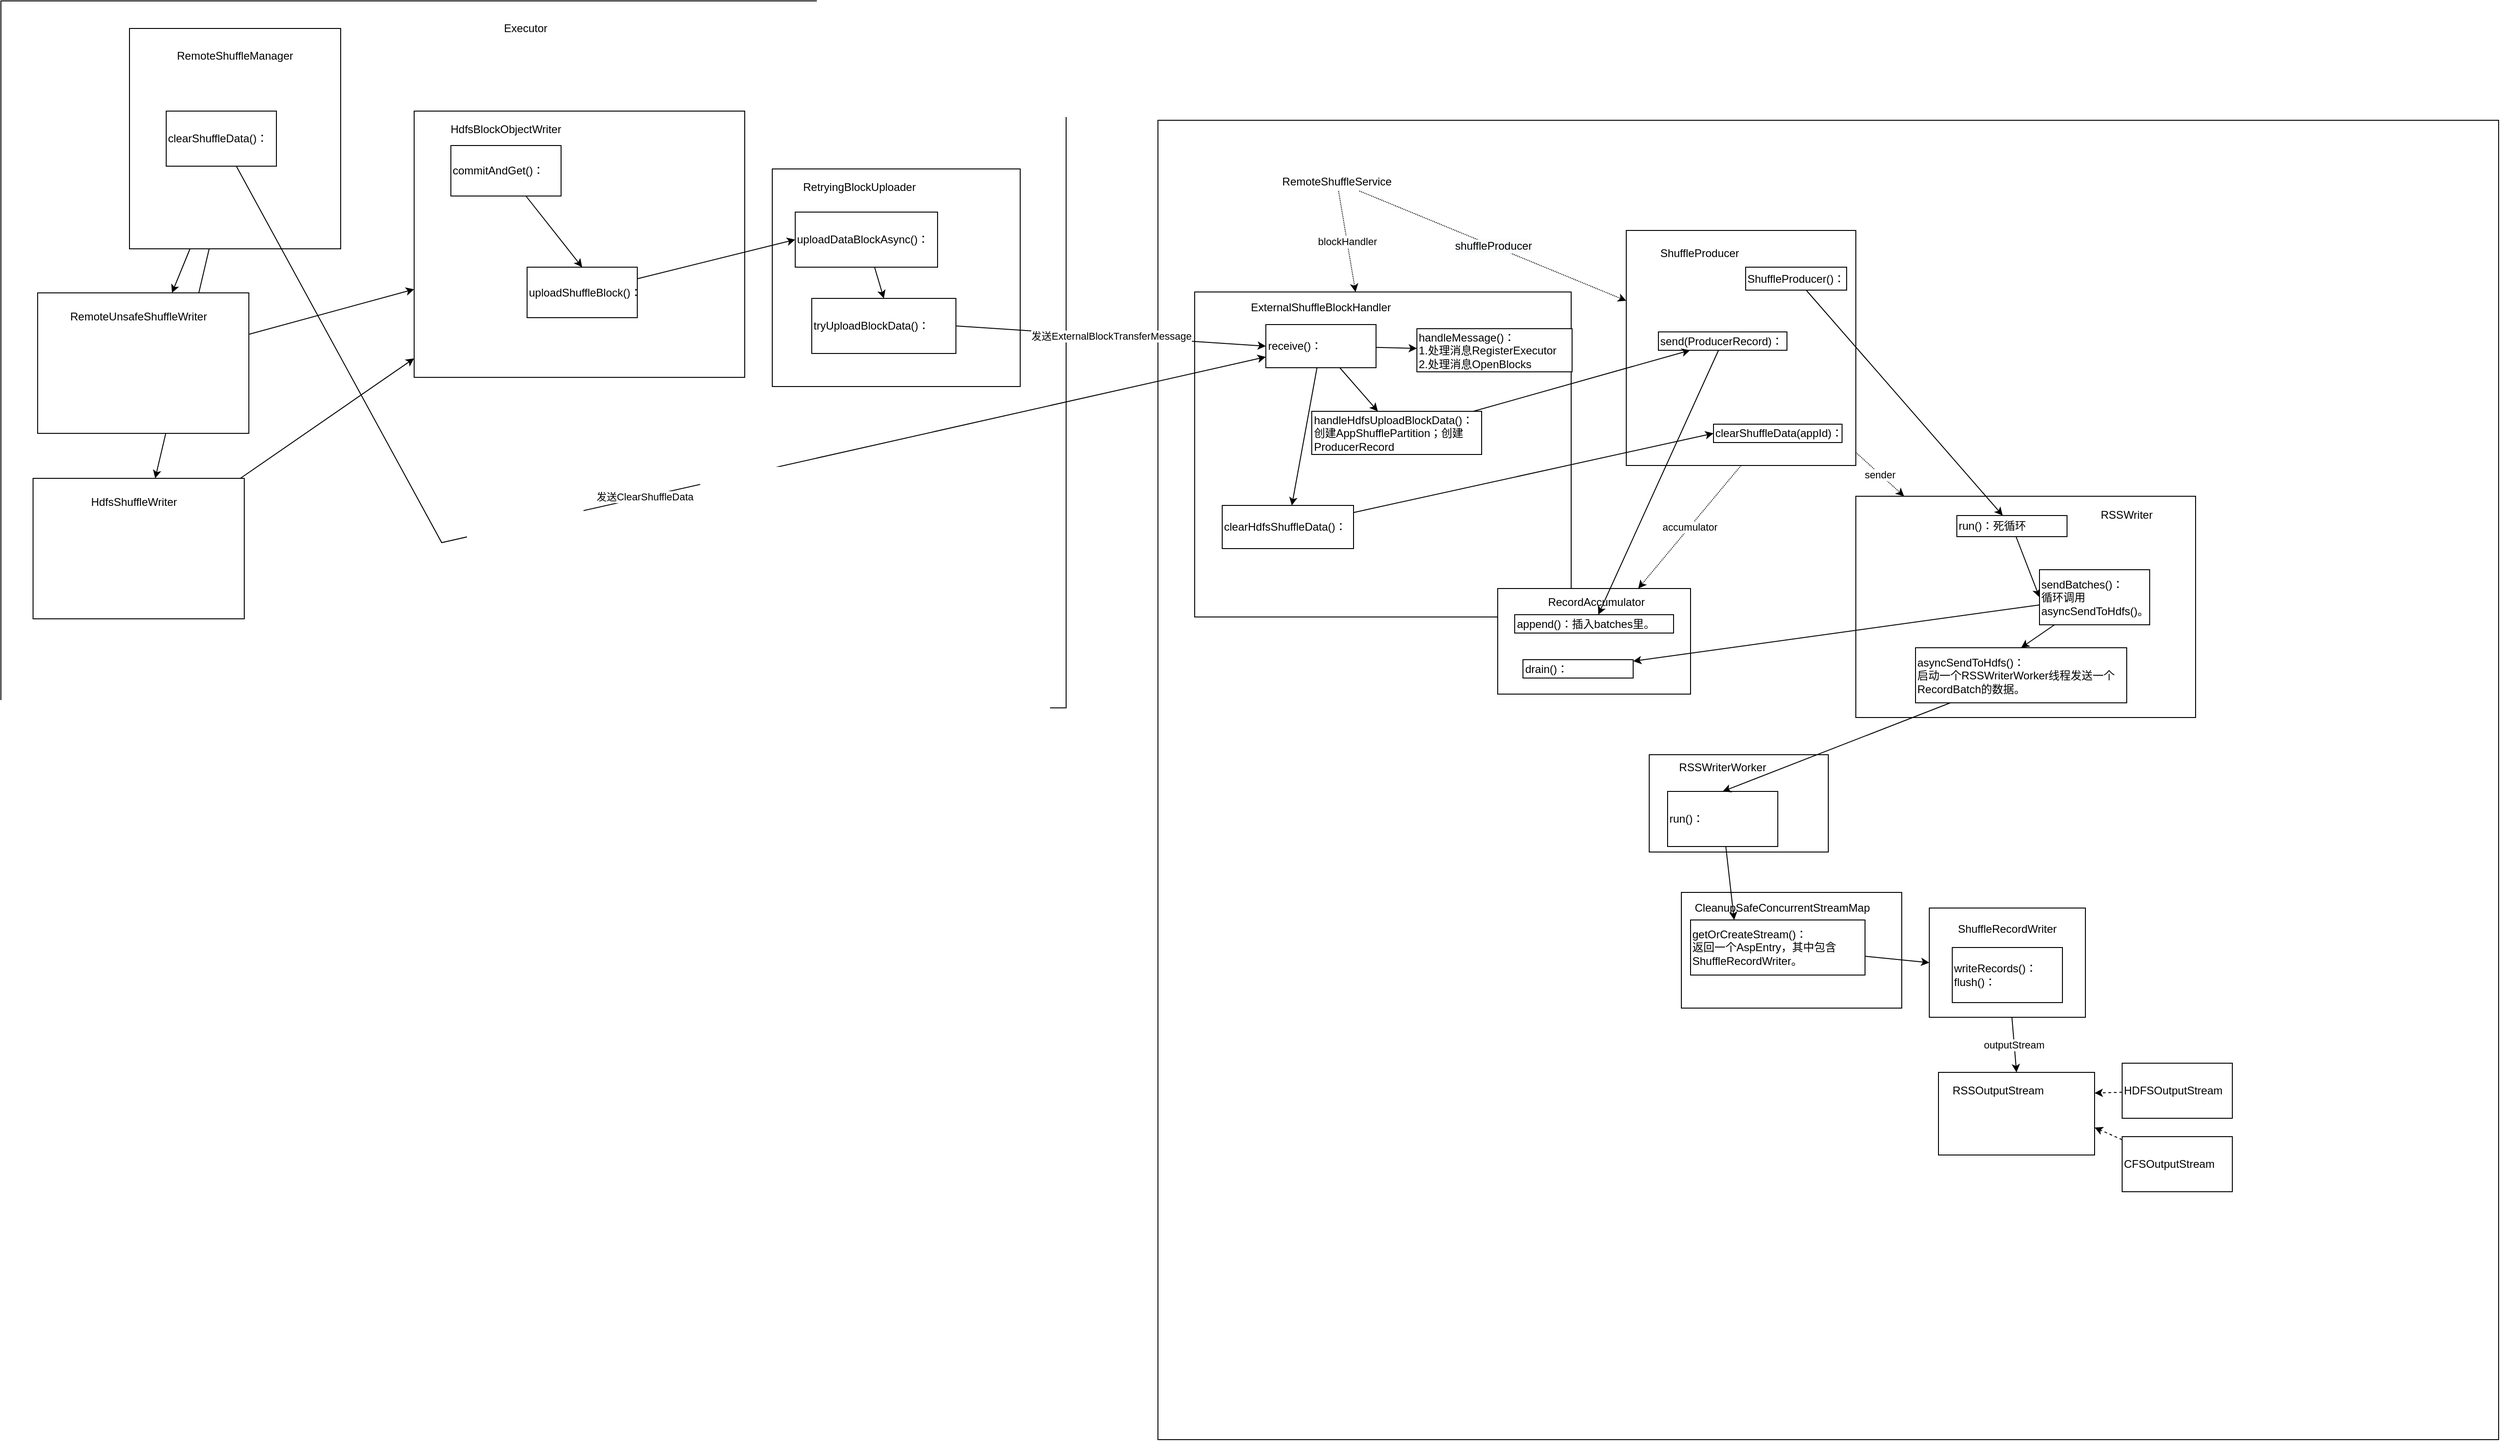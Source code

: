 <mxfile version="12.1.0" type="device" pages="1"><diagram id="qZLBrUxmzGfociKuZp_y" name="Page-1"><mxGraphModel dx="1920" dy="875" grid="1" gridSize="10" guides="1" tooltips="1" connect="1" arrows="1" fold="1" page="1" pageScale="1" pageWidth="827" pageHeight="1169" math="0" shadow="0"><root><mxCell id="0"/><mxCell id="1" parent="0"/><mxCell id="C5ec3AtGC49Ir7ZAN428-76" value="" style="rounded=0;whiteSpace=wrap;html=1;align=left;" vertex="1" parent="1"><mxGeometry x="-280" y="50" width="1160" height="770" as="geometry"/></mxCell><mxCell id="C5ec3AtGC49Ir7ZAN428-3" value="" style="rounded=0;whiteSpace=wrap;html=1;" vertex="1" parent="1"><mxGeometry x="980" y="180" width="1460" height="1437" as="geometry"/></mxCell><mxCell id="C5ec3AtGC49Ir7ZAN428-9" value="" style="rounded=0;whiteSpace=wrap;html=1;" vertex="1" parent="1"><mxGeometry x="1020" y="367" width="410" height="354" as="geometry"/></mxCell><mxCell id="4K1EQmV0nXOIVszWo9C4-5" value="" style="rounded=0;whiteSpace=wrap;html=1;" parent="1" vertex="1"><mxGeometry x="560" y="233" width="270" height="237" as="geometry"/></mxCell><mxCell id="4K1EQmV0nXOIVszWo9C4-1" value="" style="rounded=0;whiteSpace=wrap;html=1;" parent="1" vertex="1"><mxGeometry x="170" y="170" width="360" height="290" as="geometry"/></mxCell><mxCell id="4K1EQmV0nXOIVszWo9C4-2" value="HdfsBlockObjectWriter" style="text;html=1;strokeColor=none;fillColor=none;align=center;verticalAlign=middle;whiteSpace=wrap;rounded=0;" parent="1" vertex="1"><mxGeometry x="205" y="180" width="130" height="20" as="geometry"/></mxCell><mxCell id="C5ec3AtGC49Ir7ZAN428-2" style="edgeStyle=none;rounded=0;orthogonalLoop=1;jettySize=auto;html=1;entryX=0;entryY=0.5;entryDx=0;entryDy=0;" edge="1" parent="1" source="4K1EQmV0nXOIVszWo9C4-3" target="4K1EQmV0nXOIVszWo9C4-7"><mxGeometry relative="1" as="geometry"/></mxCell><mxCell id="4K1EQmV0nXOIVszWo9C4-3" value="uploadShuffleBlock()：" style="rounded=0;whiteSpace=wrap;html=1;align=left;" parent="1" vertex="1"><mxGeometry x="293" y="340" width="120" height="55" as="geometry"/></mxCell><mxCell id="C5ec3AtGC49Ir7ZAN428-1" style="rounded=0;orthogonalLoop=1;jettySize=auto;html=1;entryX=0.5;entryY=0;entryDx=0;entryDy=0;" edge="1" parent="1" source="4K1EQmV0nXOIVszWo9C4-4" target="4K1EQmV0nXOIVszWo9C4-3"><mxGeometry relative="1" as="geometry"/></mxCell><mxCell id="4K1EQmV0nXOIVszWo9C4-4" value="commitAndGet()：" style="rounded=0;whiteSpace=wrap;html=1;align=left;" parent="1" vertex="1"><mxGeometry x="210" y="207.5" width="120" height="55" as="geometry"/></mxCell><mxCell id="4K1EQmV0nXOIVszWo9C4-6" value="RetryingBlockUploader" style="text;html=1;strokeColor=none;fillColor=none;align=center;verticalAlign=middle;whiteSpace=wrap;rounded=0;" parent="1" vertex="1"><mxGeometry x="585" y="242.5" width="140" height="20" as="geometry"/></mxCell><mxCell id="C5ec3AtGC49Ir7ZAN428-6" value="发送ExternalBlockTransferMessage" style="edgeStyle=none;rounded=0;orthogonalLoop=1;jettySize=auto;html=1;entryX=0;entryY=0.5;entryDx=0;entryDy=0;exitX=1;exitY=0.5;exitDx=0;exitDy=0;" edge="1" parent="1" source="C5ec3AtGC49Ir7ZAN428-7" target="C5ec3AtGC49Ir7ZAN428-5"><mxGeometry relative="1" as="geometry"/></mxCell><mxCell id="C5ec3AtGC49Ir7ZAN428-8" style="edgeStyle=none;rounded=0;orthogonalLoop=1;jettySize=auto;html=1;entryX=0.5;entryY=0;entryDx=0;entryDy=0;" edge="1" parent="1" source="4K1EQmV0nXOIVszWo9C4-7" target="C5ec3AtGC49Ir7ZAN428-7"><mxGeometry relative="1" as="geometry"/></mxCell><mxCell id="4K1EQmV0nXOIVszWo9C4-7" value="uploadDataBlockAsync()：" style="rounded=0;whiteSpace=wrap;html=1;align=left;" parent="1" vertex="1"><mxGeometry x="585" y="280" width="155" height="60" as="geometry"/></mxCell><mxCell id="C5ec3AtGC49Ir7ZAN428-55" value="blockHandler" style="edgeStyle=none;rounded=0;orthogonalLoop=1;jettySize=auto;html=1;dashed=1;dashPattern=1 1;" edge="1" parent="1" source="C5ec3AtGC49Ir7ZAN428-4" target="C5ec3AtGC49Ir7ZAN428-9"><mxGeometry relative="1" as="geometry"/></mxCell><mxCell id="C5ec3AtGC49Ir7ZAN428-4" value="RemoteShuffleService" style="text;html=1;strokeColor=none;fillColor=none;align=center;verticalAlign=middle;whiteSpace=wrap;rounded=0;" vertex="1" parent="1"><mxGeometry x="1100" y="237" width="150" height="20" as="geometry"/></mxCell><mxCell id="C5ec3AtGC49Ir7ZAN428-68" style="edgeStyle=none;rounded=0;orthogonalLoop=1;jettySize=auto;html=1;" edge="1" parent="1" source="C5ec3AtGC49Ir7ZAN428-5" target="C5ec3AtGC49Ir7ZAN428-66"><mxGeometry relative="1" as="geometry"/></mxCell><mxCell id="C5ec3AtGC49Ir7ZAN428-69" style="edgeStyle=none;rounded=0;orthogonalLoop=1;jettySize=auto;html=1;" edge="1" parent="1" source="C5ec3AtGC49Ir7ZAN428-5" target="C5ec3AtGC49Ir7ZAN428-67"><mxGeometry relative="1" as="geometry"/></mxCell><mxCell id="C5ec3AtGC49Ir7ZAN428-71" style="edgeStyle=none;rounded=0;orthogonalLoop=1;jettySize=auto;html=1;" edge="1" parent="1" source="C5ec3AtGC49Ir7ZAN428-5" target="C5ec3AtGC49Ir7ZAN428-70"><mxGeometry relative="1" as="geometry"/></mxCell><mxCell id="C5ec3AtGC49Ir7ZAN428-5" value="receive()：" style="rounded=0;whiteSpace=wrap;html=1;align=left;" vertex="1" parent="1"><mxGeometry x="1097.5" y="402.5" width="120" height="47" as="geometry"/></mxCell><mxCell id="C5ec3AtGC49Ir7ZAN428-7" value="tryUploadBlockData()：" style="rounded=0;whiteSpace=wrap;html=1;align=left;" vertex="1" parent="1"><mxGeometry x="603" y="374" width="157" height="60" as="geometry"/></mxCell><mxCell id="C5ec3AtGC49Ir7ZAN428-10" value="ExternalShuffleBlockHandler" style="text;html=1;strokeColor=none;fillColor=none;align=center;verticalAlign=middle;whiteSpace=wrap;rounded=0;" vertex="1" parent="1"><mxGeometry x="1075" y="373.5" width="165" height="20" as="geometry"/></mxCell><mxCell id="C5ec3AtGC49Ir7ZAN428-80" style="edgeStyle=none;rounded=0;orthogonalLoop=1;jettySize=auto;html=1;" edge="1" parent="1" source="C5ec3AtGC49Ir7ZAN428-11" target="C5ec3AtGC49Ir7ZAN428-15"><mxGeometry relative="1" as="geometry"/></mxCell><mxCell id="C5ec3AtGC49Ir7ZAN428-81" style="edgeStyle=none;rounded=0;orthogonalLoop=1;jettySize=auto;html=1;" edge="1" parent="1" source="C5ec3AtGC49Ir7ZAN428-11" target="C5ec3AtGC49Ir7ZAN428-17"><mxGeometry relative="1" as="geometry"/></mxCell><mxCell id="C5ec3AtGC49Ir7ZAN428-11" value="" style="rounded=0;whiteSpace=wrap;html=1;" vertex="1" parent="1"><mxGeometry x="-140" y="80" width="230" height="240" as="geometry"/></mxCell><mxCell id="C5ec3AtGC49Ir7ZAN428-12" value="RemoteShuffleManager" style="text;html=1;strokeColor=none;fillColor=none;align=center;verticalAlign=middle;whiteSpace=wrap;rounded=0;" vertex="1" parent="1"><mxGeometry x="-100" y="100" width="150" height="20" as="geometry"/></mxCell><mxCell id="C5ec3AtGC49Ir7ZAN428-14" value="发送ClearShuffleData" style="edgeStyle=none;rounded=0;orthogonalLoop=1;jettySize=auto;html=1;entryX=0;entryY=0.75;entryDx=0;entryDy=0;" edge="1" parent="1" source="C5ec3AtGC49Ir7ZAN428-13" target="C5ec3AtGC49Ir7ZAN428-5"><mxGeometry relative="1" as="geometry"><mxPoint x="800" y="680" as="targetPoint"/><Array as="points"><mxPoint x="200" y="640"/></Array></mxGeometry></mxCell><mxCell id="C5ec3AtGC49Ir7ZAN428-13" value="clearShuffleData()：" style="rounded=0;whiteSpace=wrap;html=1;align=left;" vertex="1" parent="1"><mxGeometry x="-100" y="170" width="120" height="60" as="geometry"/></mxCell><mxCell id="C5ec3AtGC49Ir7ZAN428-78" style="edgeStyle=none;rounded=0;orthogonalLoop=1;jettySize=auto;html=1;" edge="1" parent="1" source="C5ec3AtGC49Ir7ZAN428-15" target="4K1EQmV0nXOIVszWo9C4-1"><mxGeometry relative="1" as="geometry"/></mxCell><mxCell id="C5ec3AtGC49Ir7ZAN428-15" value="" style="rounded=0;whiteSpace=wrap;html=1;align=left;" vertex="1" parent="1"><mxGeometry x="-240" y="368" width="230" height="153" as="geometry"/></mxCell><mxCell id="C5ec3AtGC49Ir7ZAN428-16" value="RemoteUnsafeShuffleWriter" style="text;html=1;strokeColor=none;fillColor=none;align=center;verticalAlign=middle;whiteSpace=wrap;rounded=0;" vertex="1" parent="1"><mxGeometry x="-210" y="384" width="160" height="20" as="geometry"/></mxCell><mxCell id="C5ec3AtGC49Ir7ZAN428-79" style="edgeStyle=none;rounded=0;orthogonalLoop=1;jettySize=auto;html=1;" edge="1" parent="1" source="C5ec3AtGC49Ir7ZAN428-17" target="4K1EQmV0nXOIVszWo9C4-1"><mxGeometry relative="1" as="geometry"/></mxCell><mxCell id="C5ec3AtGC49Ir7ZAN428-17" value="" style="rounded=0;whiteSpace=wrap;html=1;align=left;" vertex="1" parent="1"><mxGeometry x="-245" y="570" width="230" height="153" as="geometry"/></mxCell><mxCell id="C5ec3AtGC49Ir7ZAN428-18" value="HdfsShuffleWriter" style="text;html=1;strokeColor=none;fillColor=none;align=center;verticalAlign=middle;whiteSpace=wrap;rounded=0;" vertex="1" parent="1"><mxGeometry x="-215" y="586" width="160" height="20" as="geometry"/></mxCell><mxCell id="C5ec3AtGC49Ir7ZAN428-19" value="" style="rounded=0;whiteSpace=wrap;html=1;align=left;" vertex="1" parent="1"><mxGeometry x="1740" y="589.5" width="370" height="241" as="geometry"/></mxCell><mxCell id="C5ec3AtGC49Ir7ZAN428-20" value="RSSWriter" style="text;html=1;strokeColor=none;fillColor=none;align=center;verticalAlign=middle;whiteSpace=wrap;rounded=0;" vertex="1" parent="1"><mxGeometry x="2000" y="599.5" width="70" height="20" as="geometry"/></mxCell><mxCell id="C5ec3AtGC49Ir7ZAN428-22" value="" style="rounded=0;whiteSpace=wrap;html=1;align=left;" vertex="1" parent="1"><mxGeometry x="1515" y="871" width="195" height="106" as="geometry"/></mxCell><mxCell id="C5ec3AtGC49Ir7ZAN428-23" value="RSSWriterWorker" style="text;html=1;strokeColor=none;fillColor=none;align=center;verticalAlign=middle;whiteSpace=wrap;rounded=0;" vertex="1" parent="1"><mxGeometry x="1550" y="875" width="90" height="20" as="geometry"/></mxCell><mxCell id="C5ec3AtGC49Ir7ZAN428-24" value="" style="rounded=0;whiteSpace=wrap;html=1;align=left;" vertex="1" parent="1"><mxGeometry x="1550" y="1021" width="240" height="126" as="geometry"/></mxCell><mxCell id="C5ec3AtGC49Ir7ZAN428-25" value="CleanupSafeConcurrentStreamMap" style="text;html=1;strokeColor=none;fillColor=none;align=center;verticalAlign=middle;whiteSpace=wrap;rounded=0;" vertex="1" parent="1"><mxGeometry x="1640" y="1028" width="40" height="20" as="geometry"/></mxCell><mxCell id="C5ec3AtGC49Ir7ZAN428-36" style="edgeStyle=none;rounded=0;orthogonalLoop=1;jettySize=auto;html=1;entryX=0;entryY=0.5;entryDx=0;entryDy=0;" edge="1" parent="1" source="C5ec3AtGC49Ir7ZAN428-26" target="C5ec3AtGC49Ir7ZAN428-35"><mxGeometry relative="1" as="geometry"/></mxCell><mxCell id="C5ec3AtGC49Ir7ZAN428-26" value="getOrCreateStream()：&lt;br&gt;返回一个AspEntry，其中包含ShuffleRecordWriter。" style="rounded=0;whiteSpace=wrap;html=1;align=left;" vertex="1" parent="1"><mxGeometry x="1560" y="1051" width="190" height="60" as="geometry"/></mxCell><mxCell id="C5ec3AtGC49Ir7ZAN428-28" style="edgeStyle=none;rounded=0;orthogonalLoop=1;jettySize=auto;html=1;entryX=0.25;entryY=0;entryDx=0;entryDy=0;" edge="1" parent="1" source="C5ec3AtGC49Ir7ZAN428-27" target="C5ec3AtGC49Ir7ZAN428-26"><mxGeometry relative="1" as="geometry"/></mxCell><mxCell id="C5ec3AtGC49Ir7ZAN428-27" value="run()：" style="rounded=0;whiteSpace=wrap;html=1;align=left;" vertex="1" parent="1"><mxGeometry x="1535" y="911" width="120" height="60" as="geometry"/></mxCell><mxCell id="C5ec3AtGC49Ir7ZAN428-32" style="edgeStyle=none;rounded=0;orthogonalLoop=1;jettySize=auto;html=1;entryX=0;entryY=0.5;entryDx=0;entryDy=0;" edge="1" parent="1" source="C5ec3AtGC49Ir7ZAN428-29" target="C5ec3AtGC49Ir7ZAN428-30"><mxGeometry relative="1" as="geometry"/></mxCell><mxCell id="C5ec3AtGC49Ir7ZAN428-29" value="run()：死循环" style="rounded=0;whiteSpace=wrap;html=1;align=left;" vertex="1" parent="1"><mxGeometry x="1850" y="610.5" width="120" height="23" as="geometry"/></mxCell><mxCell id="C5ec3AtGC49Ir7ZAN428-33" style="edgeStyle=none;rounded=0;orthogonalLoop=1;jettySize=auto;html=1;entryX=0.5;entryY=0;entryDx=0;entryDy=0;" edge="1" parent="1" source="C5ec3AtGC49Ir7ZAN428-30" target="C5ec3AtGC49Ir7ZAN428-31"><mxGeometry relative="1" as="geometry"/></mxCell><mxCell id="C5ec3AtGC49Ir7ZAN428-30" value="sendBatches()：&lt;br&gt;循环调用asyncSendToHdfs()。" style="rounded=0;whiteSpace=wrap;html=1;align=left;" vertex="1" parent="1"><mxGeometry x="1940" y="669.5" width="120" height="60" as="geometry"/></mxCell><mxCell id="C5ec3AtGC49Ir7ZAN428-34" style="edgeStyle=none;rounded=0;orthogonalLoop=1;jettySize=auto;html=1;entryX=0.5;entryY=0;entryDx=0;entryDy=0;" edge="1" parent="1" source="C5ec3AtGC49Ir7ZAN428-31" target="C5ec3AtGC49Ir7ZAN428-27"><mxGeometry relative="1" as="geometry"/></mxCell><mxCell id="C5ec3AtGC49Ir7ZAN428-31" value="asyncSendToHdfs()：&lt;br&gt;启动一个RSSWriterWorker线程发送一个RecordBatch的数据。" style="rounded=0;whiteSpace=wrap;html=1;align=left;" vertex="1" parent="1"><mxGeometry x="1805" y="754.5" width="230" height="60" as="geometry"/></mxCell><mxCell id="C5ec3AtGC49Ir7ZAN428-41" value="outputStream" style="edgeStyle=none;rounded=0;orthogonalLoop=1;jettySize=auto;html=1;entryX=0.5;entryY=0;entryDx=0;entryDy=0;" edge="1" parent="1" source="C5ec3AtGC49Ir7ZAN428-35" target="C5ec3AtGC49Ir7ZAN428-39"><mxGeometry relative="1" as="geometry"/></mxCell><mxCell id="C5ec3AtGC49Ir7ZAN428-35" value="" style="rounded=0;whiteSpace=wrap;html=1;align=left;" vertex="1" parent="1"><mxGeometry x="1820" y="1038" width="170" height="119" as="geometry"/></mxCell><mxCell id="C5ec3AtGC49Ir7ZAN428-37" value="ShuffleRecordWriter" style="text;html=1;strokeColor=none;fillColor=none;align=center;verticalAlign=middle;whiteSpace=wrap;rounded=0;" vertex="1" parent="1"><mxGeometry x="1845" y="1051" width="120" height="20" as="geometry"/></mxCell><mxCell id="C5ec3AtGC49Ir7ZAN428-38" value="writeRecords()：&lt;br&gt;flush()：" style="rounded=0;whiteSpace=wrap;html=1;align=left;" vertex="1" parent="1"><mxGeometry x="1845" y="1081" width="120" height="60" as="geometry"/></mxCell><mxCell id="C5ec3AtGC49Ir7ZAN428-39" value="" style="rounded=0;whiteSpace=wrap;html=1;align=left;" vertex="1" parent="1"><mxGeometry x="1830" y="1217" width="170" height="90" as="geometry"/></mxCell><mxCell id="C5ec3AtGC49Ir7ZAN428-40" value="RSSOutputStream" style="text;html=1;strokeColor=none;fillColor=none;align=center;verticalAlign=middle;whiteSpace=wrap;rounded=0;" vertex="1" parent="1"><mxGeometry x="1840" y="1227" width="110" height="20" as="geometry"/></mxCell><mxCell id="C5ec3AtGC49Ir7ZAN428-44" style="edgeStyle=none;rounded=0;orthogonalLoop=1;jettySize=auto;html=1;entryX=1;entryY=0.25;entryDx=0;entryDy=0;dashed=1;" edge="1" parent="1" source="C5ec3AtGC49Ir7ZAN428-42" target="C5ec3AtGC49Ir7ZAN428-39"><mxGeometry relative="1" as="geometry"/></mxCell><mxCell id="C5ec3AtGC49Ir7ZAN428-42" value="HDFSOutputStream" style="rounded=0;whiteSpace=wrap;html=1;align=left;" vertex="1" parent="1"><mxGeometry x="2030" y="1207" width="120" height="60" as="geometry"/></mxCell><mxCell id="C5ec3AtGC49Ir7ZAN428-45" style="edgeStyle=none;rounded=0;orthogonalLoop=1;jettySize=auto;html=1;entryX=1;entryY=0.667;entryDx=0;entryDy=0;entryPerimeter=0;dashed=1;" edge="1" parent="1" source="C5ec3AtGC49Ir7ZAN428-43" target="C5ec3AtGC49Ir7ZAN428-39"><mxGeometry relative="1" as="geometry"/></mxCell><mxCell id="C5ec3AtGC49Ir7ZAN428-43" value="CFSOutputStream" style="rounded=0;whiteSpace=wrap;html=1;align=left;" vertex="1" parent="1"><mxGeometry x="2030" y="1287" width="120" height="60" as="geometry"/></mxCell><mxCell id="C5ec3AtGC49Ir7ZAN428-48" value="sender" style="edgeStyle=none;rounded=0;orthogonalLoop=1;jettySize=auto;html=1;dashed=1;dashPattern=1 1;" edge="1" parent="1" source="C5ec3AtGC49Ir7ZAN428-46" target="C5ec3AtGC49Ir7ZAN428-19"><mxGeometry relative="1" as="geometry"/></mxCell><mxCell id="C5ec3AtGC49Ir7ZAN428-51" value="accumulator" style="edgeStyle=none;rounded=0;orthogonalLoop=1;jettySize=auto;html=1;dashed=1;dashPattern=1 1;exitX=0.5;exitY=1;exitDx=0;exitDy=0;" edge="1" parent="1" source="C5ec3AtGC49Ir7ZAN428-46" target="C5ec3AtGC49Ir7ZAN428-49"><mxGeometry relative="1" as="geometry"><mxPoint x="1595" y="589.458" as="sourcePoint"/></mxGeometry></mxCell><mxCell id="C5ec3AtGC49Ir7ZAN428-46" value="" style="rounded=0;whiteSpace=wrap;html=1;align=left;" vertex="1" parent="1"><mxGeometry x="1490" y="300" width="250" height="256" as="geometry"/></mxCell><mxCell id="C5ec3AtGC49Ir7ZAN428-47" value="ShuffleProducer" style="text;html=1;strokeColor=none;fillColor=none;align=center;verticalAlign=middle;whiteSpace=wrap;rounded=0;" vertex="1" parent="1"><mxGeometry x="1515" y="315" width="110" height="20" as="geometry"/></mxCell><mxCell id="C5ec3AtGC49Ir7ZAN428-49" value="" style="rounded=0;whiteSpace=wrap;html=1;align=left;" vertex="1" parent="1"><mxGeometry x="1350" y="690" width="210" height="115" as="geometry"/></mxCell><mxCell id="C5ec3AtGC49Ir7ZAN428-50" value="RecordAccumulator" style="text;html=1;strokeColor=none;fillColor=none;align=center;verticalAlign=middle;whiteSpace=wrap;rounded=0;" vertex="1" parent="1"><mxGeometry x="1395" y="695" width="125" height="20" as="geometry"/></mxCell><mxCell id="C5ec3AtGC49Ir7ZAN428-54" value="&lt;span style=&quot;font-size: 12px ; text-align: left ; white-space: normal ; background-color: rgb(248 , 249 , 250)&quot;&gt;shuffleProducer&lt;/span&gt;" style="edgeStyle=none;rounded=0;orthogonalLoop=1;jettySize=auto;html=1;dashed=1;dashPattern=1 1;" edge="1" parent="1" source="C5ec3AtGC49Ir7ZAN428-4" target="C5ec3AtGC49Ir7ZAN428-46"><mxGeometry relative="1" as="geometry"/></mxCell><mxCell id="C5ec3AtGC49Ir7ZAN428-56" value="drain()：" style="rounded=0;whiteSpace=wrap;html=1;align=left;" vertex="1" parent="1"><mxGeometry x="1377.5" y="767.5" width="120" height="20" as="geometry"/></mxCell><mxCell id="C5ec3AtGC49Ir7ZAN428-57" style="edgeStyle=none;rounded=0;orthogonalLoop=1;jettySize=auto;html=1;" edge="1" parent="1" source="C5ec3AtGC49Ir7ZAN428-30" target="C5ec3AtGC49Ir7ZAN428-56"><mxGeometry relative="1" as="geometry"/></mxCell><mxCell id="C5ec3AtGC49Ir7ZAN428-58" value="append()：插入batches里。" style="rounded=0;whiteSpace=wrap;html=1;align=left;" vertex="1" parent="1"><mxGeometry x="1368.5" y="718.5" width="173" height="20" as="geometry"/></mxCell><mxCell id="C5ec3AtGC49Ir7ZAN428-60" style="edgeStyle=none;rounded=0;orthogonalLoop=1;jettySize=auto;html=1;" edge="1" parent="1" source="C5ec3AtGC49Ir7ZAN428-59" target="C5ec3AtGC49Ir7ZAN428-58"><mxGeometry relative="1" as="geometry"/></mxCell><mxCell id="C5ec3AtGC49Ir7ZAN428-59" value="send(ProducerRecord)：" style="rounded=0;whiteSpace=wrap;html=1;align=left;" vertex="1" parent="1"><mxGeometry x="1525" y="410.5" width="140" height="20" as="geometry"/></mxCell><mxCell id="C5ec3AtGC49Ir7ZAN428-64" style="edgeStyle=none;rounded=0;orthogonalLoop=1;jettySize=auto;html=1;" edge="1" parent="1" source="C5ec3AtGC49Ir7ZAN428-63" target="C5ec3AtGC49Ir7ZAN428-29"><mxGeometry relative="1" as="geometry"/></mxCell><mxCell id="C5ec3AtGC49Ir7ZAN428-63" value="&lt;span style=&quot;text-align: center&quot;&gt;ShuffleProducer()：&lt;/span&gt;" style="rounded=0;whiteSpace=wrap;html=1;align=left;" vertex="1" parent="1"><mxGeometry x="1620" y="340" width="110" height="25" as="geometry"/></mxCell><mxCell id="C5ec3AtGC49Ir7ZAN428-72" style="edgeStyle=none;rounded=0;orthogonalLoop=1;jettySize=auto;html=1;" edge="1" parent="1" source="C5ec3AtGC49Ir7ZAN428-66" target="C5ec3AtGC49Ir7ZAN428-59"><mxGeometry relative="1" as="geometry"/></mxCell><mxCell id="C5ec3AtGC49Ir7ZAN428-66" value="handleHdfsUploadBlockData()：&lt;br&gt;创建AppShufflePartition；创建ProducerRecord" style="rounded=0;whiteSpace=wrap;html=1;align=left;" vertex="1" parent="1"><mxGeometry x="1147.5" y="497" width="185" height="47" as="geometry"/></mxCell><mxCell id="C5ec3AtGC49Ir7ZAN428-74" style="edgeStyle=none;rounded=0;orthogonalLoop=1;jettySize=auto;html=1;entryX=0;entryY=0.5;entryDx=0;entryDy=0;" edge="1" parent="1" source="C5ec3AtGC49Ir7ZAN428-67" target="C5ec3AtGC49Ir7ZAN428-73"><mxGeometry relative="1" as="geometry"/></mxCell><mxCell id="C5ec3AtGC49Ir7ZAN428-67" value="clearHdfsShuffleData()：" style="rounded=0;whiteSpace=wrap;html=1;align=left;" vertex="1" parent="1"><mxGeometry x="1050" y="599.5" width="143" height="47" as="geometry"/></mxCell><mxCell id="C5ec3AtGC49Ir7ZAN428-70" value="handleMessage()：&lt;br&gt;1.处理消息RegisterExecutor&lt;br&gt;2.处理消息OpenBlocks" style="rounded=0;whiteSpace=wrap;html=1;align=left;" vertex="1" parent="1"><mxGeometry x="1262" y="407" width="169" height="47" as="geometry"/></mxCell><mxCell id="C5ec3AtGC49Ir7ZAN428-73" value="clearShuffleData(appId)：" style="rounded=0;whiteSpace=wrap;html=1;align=left;" vertex="1" parent="1"><mxGeometry x="1585" y="511" width="140" height="20" as="geometry"/></mxCell><mxCell id="C5ec3AtGC49Ir7ZAN428-77" value="Executor" style="text;html=1;strokeColor=none;fillColor=none;align=center;verticalAlign=middle;whiteSpace=wrap;rounded=0;" vertex="1" parent="1"><mxGeometry x="253" y="70" width="77" height="20" as="geometry"/></mxCell></root></mxGraphModel></diagram></mxfile>